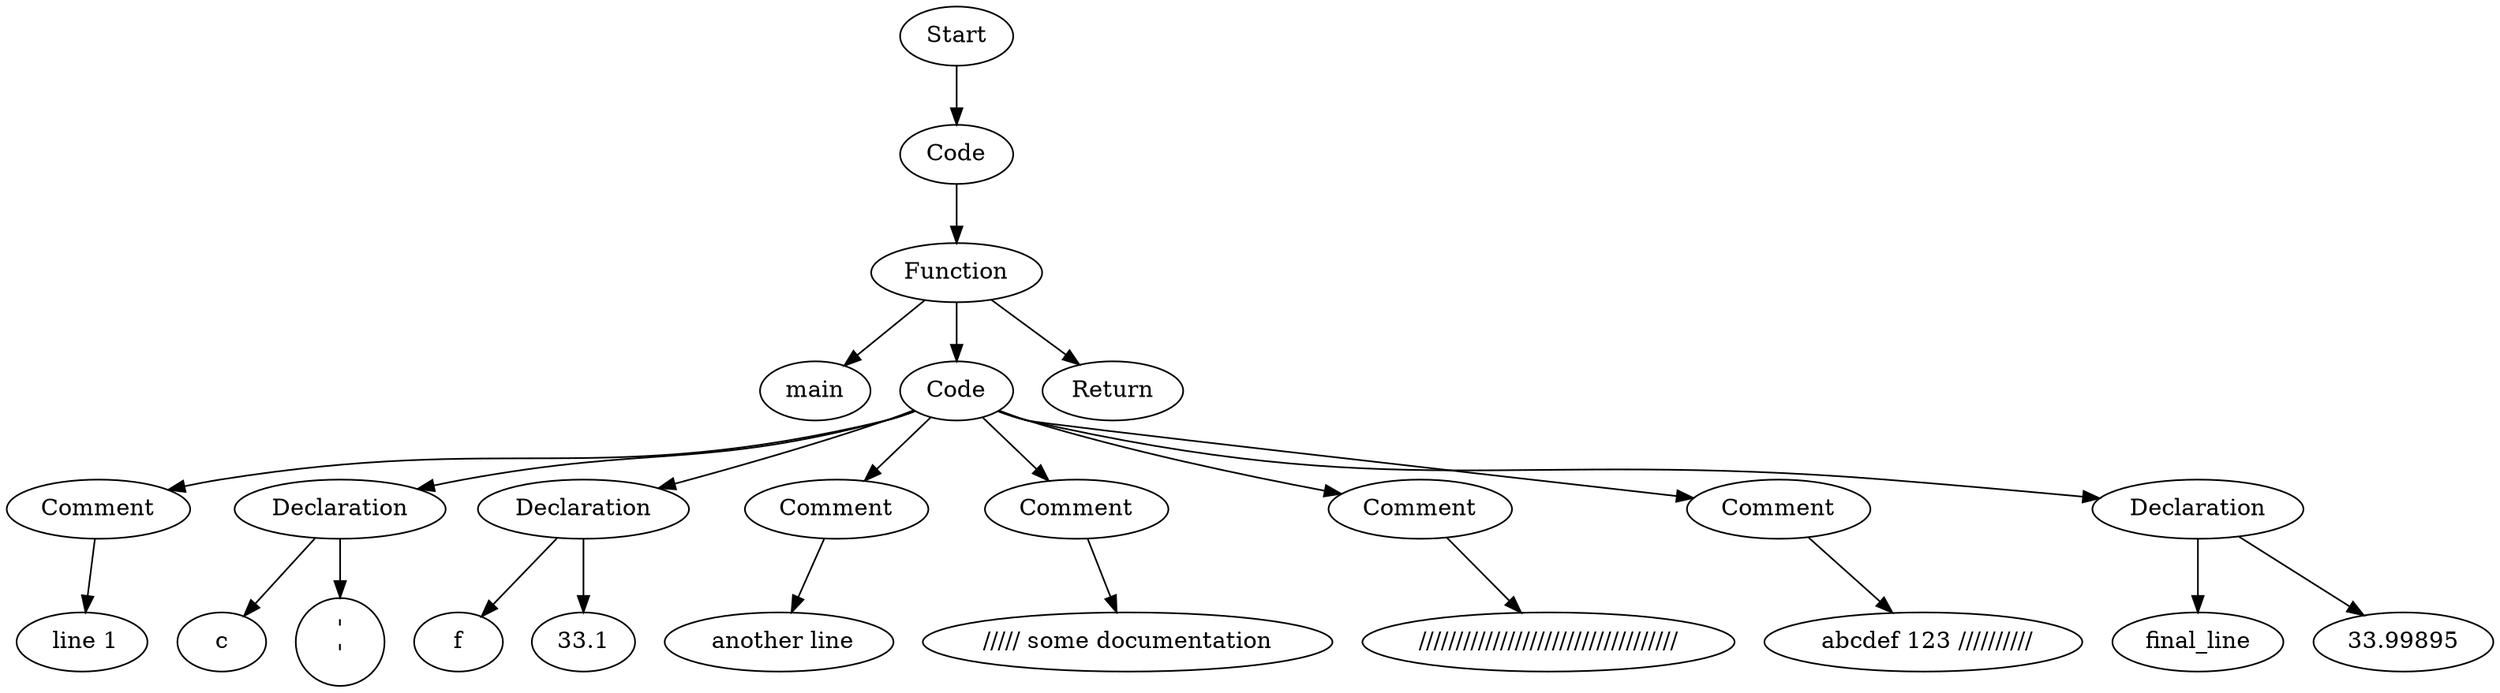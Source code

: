digraph AST {
  "128502761535520" [label="Start"];
  "128502761535520" -> "128502761669920";
  "128502761669920" [label="Code"];
  "128502761669920" -> "128502761676112";
  "128502761676112" [label="Function"];
  "128502761676112" -> "128502761683888";
  "128502761676112" -> "128502761675824";
  "128502761676112" -> "128502761676640";
  "128502761683888" [label="main"];
  "128502761675824" [label="Code"];
  "128502761675824" -> "128502761675728";
  "128502761675824" -> "128502761668672";
  "128502761675824" -> "128502761683168";
  "128502761675824" -> "128502761682688";
  "128502761675824" -> "128502761674912";
  "128502761675824" -> "128502761673376";
  "128502761675824" -> "128502761674336";
  "128502761675824" -> "128502761677312";
  "128502761675728" [label="Comment"];
  "128502761675728" -> "128502761669296";
  "128502761669296" [label=" line 1"];
  "128502761668672" [label="Declaration"];
  "128502761668672" -> "128502761676736";
  "128502761668672" -> "128502761682880";
  "128502761676736" [label="c"];
  "128502761682880" [label="'\n'"];
  "128502761683168" [label="Declaration"];
  "128502761683168" -> "128502761674480";
  "128502761683168" -> "128502761673760";
  "128502761674480" [label="f"];
  "128502761673760" [label="33.1"];
  "128502761682688" [label="Comment"];
  "128502761682688" -> "128502761678848";
  "128502761678848" [label=" another line"];
  "128502761674912" [label="Comment"];
  "128502761674912" -> "128502761680144";
  "128502761680144" [label="///// some documentation"];
  "128502761673376" [label="Comment"];
  "128502761673376" -> "128502761674720";
  "128502761674720" [label="///////////////////////////////////"];
  "128502761674336" [label="Comment"];
  "128502761674336" -> "128502761671936";
  "128502761671936" [label=" abcdef 123 //////////"];
  "128502761677312" [label="Declaration"];
  "128502761677312" -> "128502761676592";
  "128502761677312" -> "128502761670496";
  "128502761676592" [label="final_line"];
  "128502761670496" [label="33.99895"];
  "128502761676640" [label="Return"];
}
